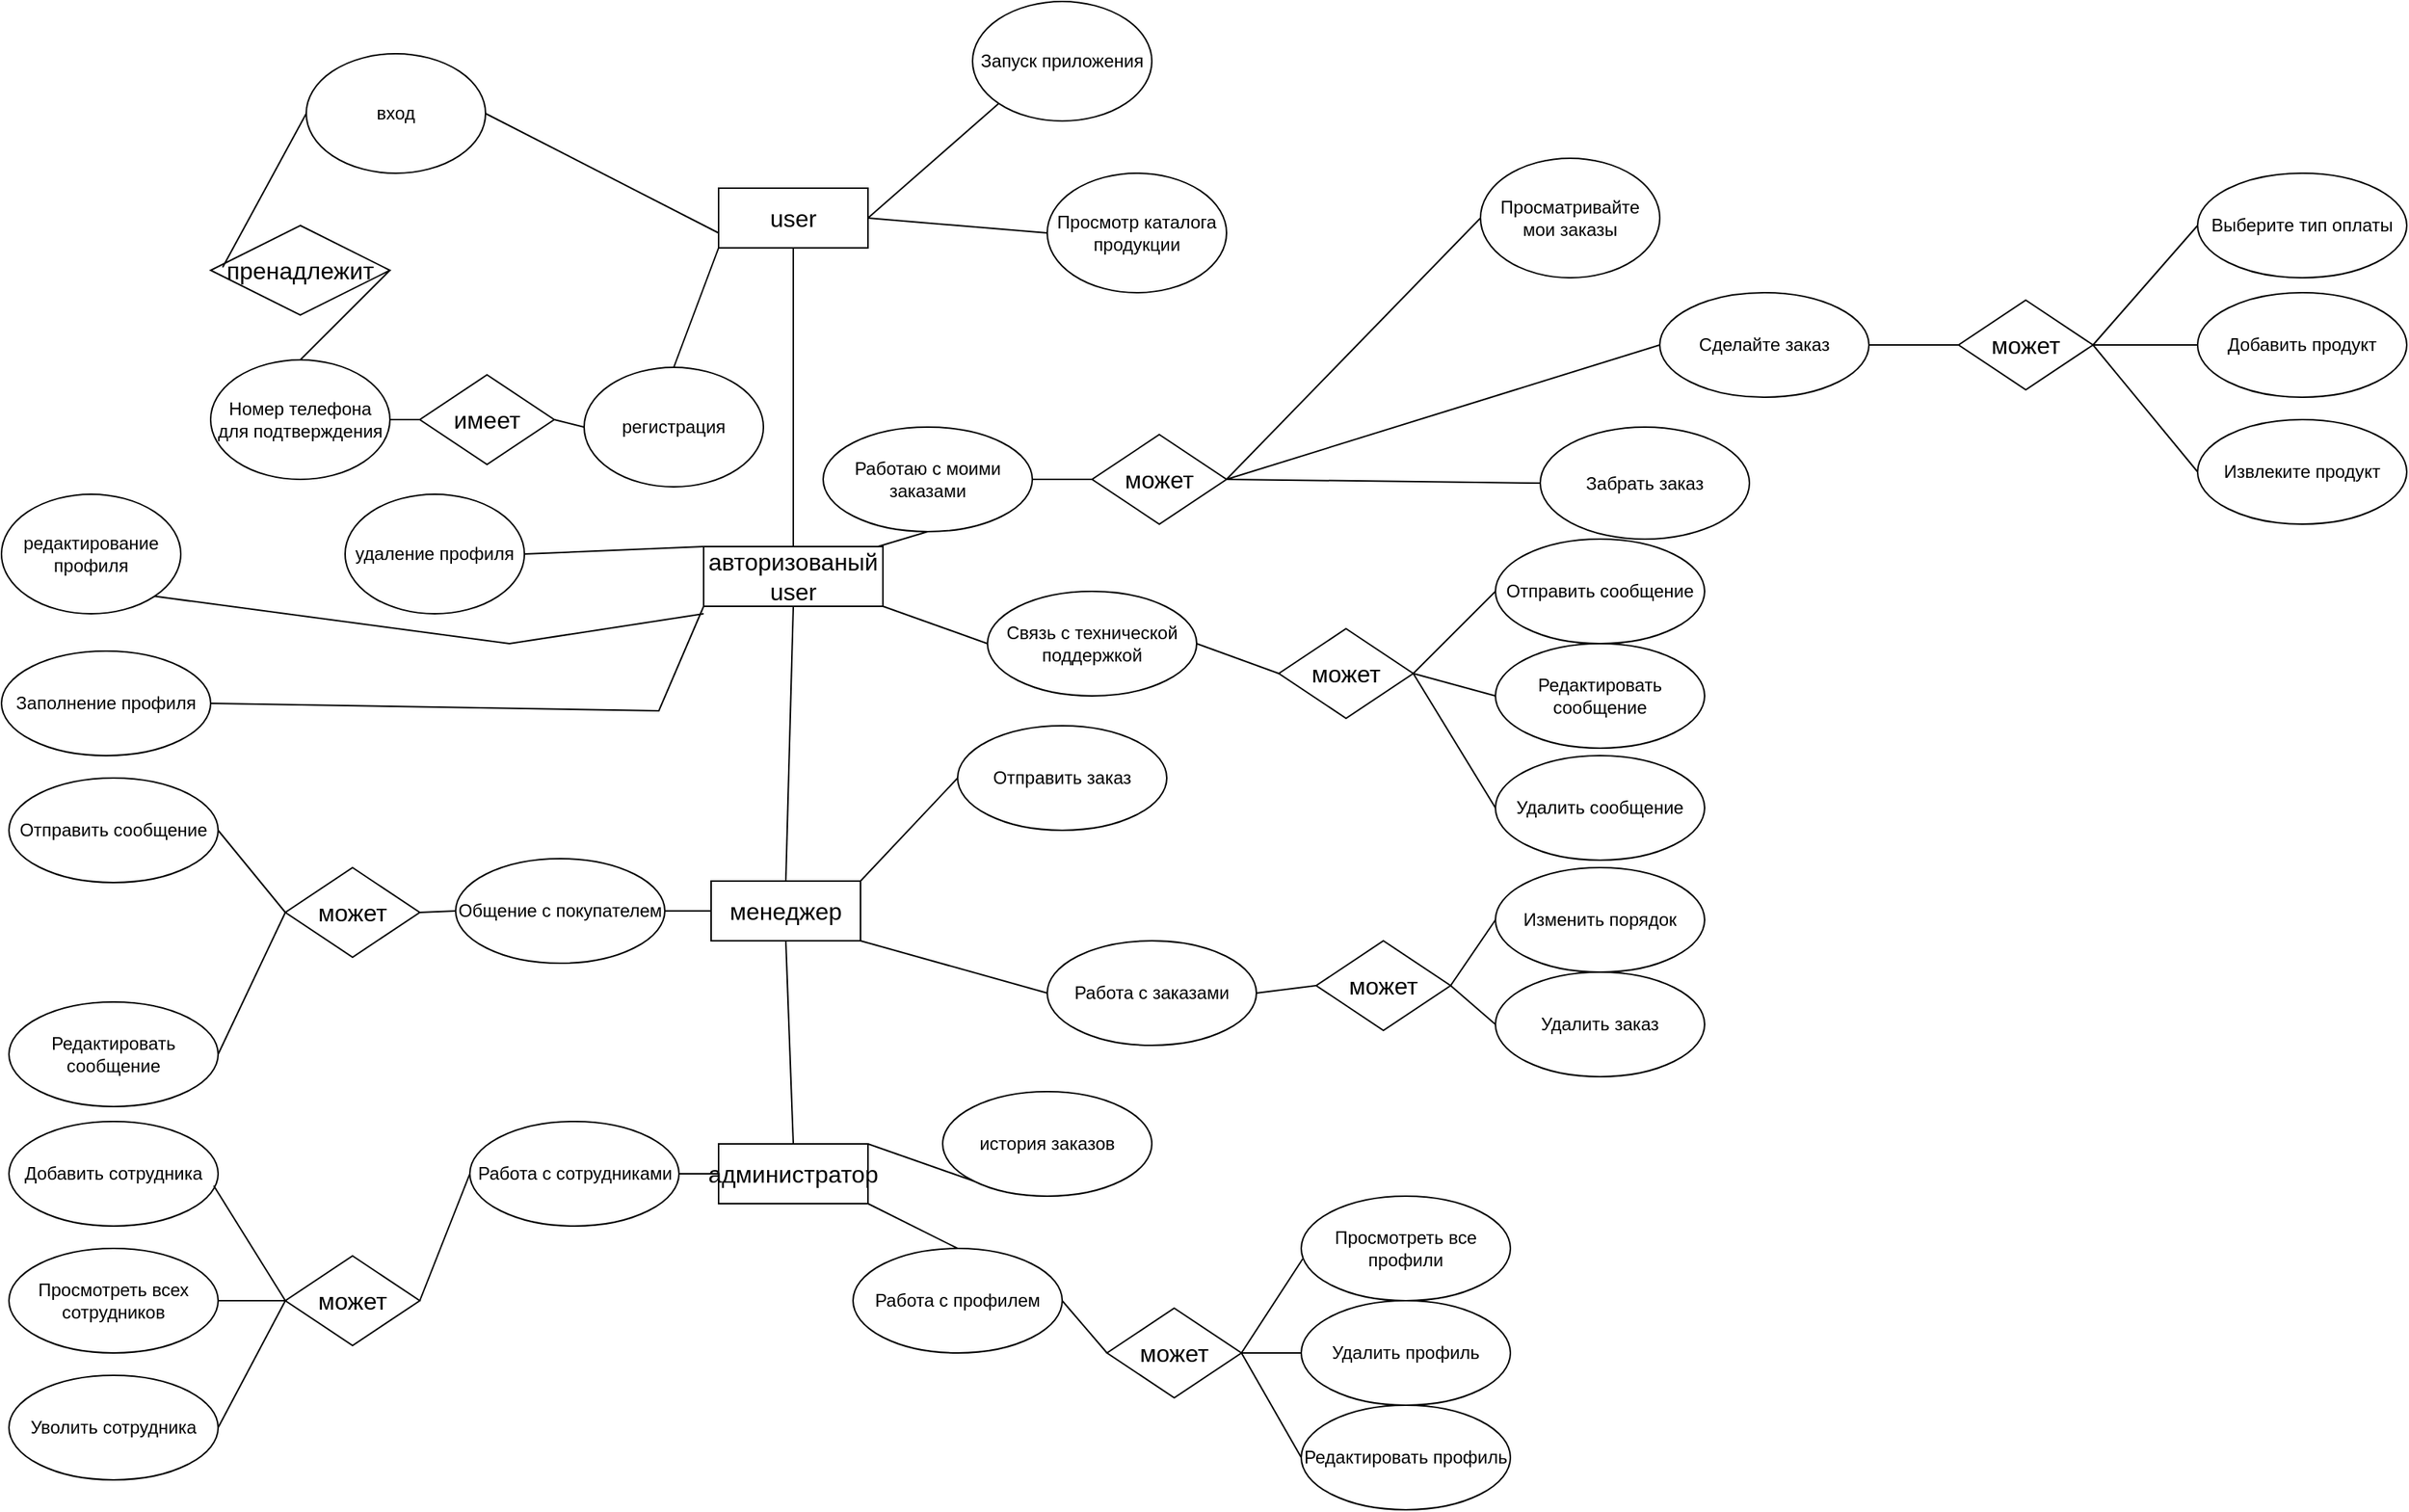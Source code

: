 <mxfile version="22.1.11" type="github">
  <diagram id="R2lEEEUBdFMjLlhIrx00" name="Page-1">
    <mxGraphModel dx="1112" dy="531" grid="1" gridSize="10" guides="1" tooltips="1" connect="1" arrows="1" fold="1" page="1" pageScale="1" pageWidth="850" pageHeight="1100" math="0" shadow="0" extFonts="Permanent Marker^https://fonts.googleapis.com/css?family=Permanent+Marker">
      <root>
        <mxCell id="0" />
        <mxCell id="1" parent="0" />
        <mxCell id="RSQ5P2lmplUpSJP9pWTw-2" value="вход" style="ellipse;whiteSpace=wrap;html=1;labelBackgroundColor=none;" vertex="1" parent="1">
          <mxGeometry x="554" y="285" width="120" height="80" as="geometry" />
        </mxCell>
        <mxCell id="RSQ5P2lmplUpSJP9pWTw-3" value="регистрация" style="ellipse;whiteSpace=wrap;html=1;labelBackgroundColor=none;" vertex="1" parent="1">
          <mxGeometry x="740" y="495" width="120" height="80" as="geometry" />
        </mxCell>
        <mxCell id="RSQ5P2lmplUpSJP9pWTw-4" value="Просматривайте мои заказы" style="ellipse;whiteSpace=wrap;html=1;labelBackgroundColor=none;" vertex="1" parent="1">
          <mxGeometry x="1340" y="355" width="120" height="80" as="geometry" />
        </mxCell>
        <mxCell id="RSQ5P2lmplUpSJP9pWTw-5" value="Запуск приложения" style="ellipse;whiteSpace=wrap;html=1;labelBackgroundColor=none;" vertex="1" parent="1">
          <mxGeometry x="1000" y="250" width="120" height="80" as="geometry" />
        </mxCell>
        <mxCell id="RSQ5P2lmplUpSJP9pWTw-6" value="удаление профиля" style="ellipse;whiteSpace=wrap;html=1;labelBackgroundColor=none;" vertex="1" parent="1">
          <mxGeometry x="580" y="580" width="120" height="80" as="geometry" />
        </mxCell>
        <mxCell id="RSQ5P2lmplUpSJP9pWTw-7" value="Номер телефона для подтверждения" style="ellipse;whiteSpace=wrap;html=1;labelBackgroundColor=none;" vertex="1" parent="1">
          <mxGeometry x="490" y="490" width="120" height="80" as="geometry" />
        </mxCell>
        <mxCell id="RSQ5P2lmplUpSJP9pWTw-8" value="Просмотр каталога продукции" style="ellipse;whiteSpace=wrap;html=1;labelBackgroundColor=none;" vertex="1" parent="1">
          <mxGeometry x="1050" y="365" width="120" height="80" as="geometry" />
        </mxCell>
        <mxCell id="RSQ5P2lmplUpSJP9pWTw-12" value="Сделайте заказ" style="ellipse;whiteSpace=wrap;html=1;labelBackgroundColor=none;" vertex="1" parent="1">
          <mxGeometry x="1460" y="445" width="140" height="70" as="geometry" />
        </mxCell>
        <mxCell id="RSQ5P2lmplUpSJP9pWTw-13" value="Добавить продукт" style="ellipse;whiteSpace=wrap;html=1;labelBackgroundColor=none;" vertex="1" parent="1">
          <mxGeometry x="1820" y="445" width="140" height="70" as="geometry" />
        </mxCell>
        <mxCell id="RSQ5P2lmplUpSJP9pWTw-14" value="Извлеките продукт" style="ellipse;whiteSpace=wrap;html=1;labelBackgroundColor=none;" vertex="1" parent="1">
          <mxGeometry x="1820" y="530" width="140" height="70" as="geometry" />
        </mxCell>
        <mxCell id="RSQ5P2lmplUpSJP9pWTw-18" value="Заполнение профиля" style="ellipse;whiteSpace=wrap;html=1;labelBackgroundColor=none;" vertex="1" parent="1">
          <mxGeometry x="350" y="685" width="140" height="70" as="geometry" />
        </mxCell>
        <mxCell id="RSQ5P2lmplUpSJP9pWTw-20" value="Выберите тип оплаты" style="ellipse;whiteSpace=wrap;html=1;labelBackgroundColor=none;" vertex="1" parent="1">
          <mxGeometry x="1820" y="365" width="140" height="70" as="geometry" />
        </mxCell>
        <mxCell id="RSQ5P2lmplUpSJP9pWTw-22" value="Работаю с моими заказами" style="ellipse;whiteSpace=wrap;html=1;labelBackgroundColor=none;" vertex="1" parent="1">
          <mxGeometry x="900" y="535" width="140" height="70" as="geometry" />
        </mxCell>
        <mxCell id="RSQ5P2lmplUpSJP9pWTw-24" value="Забрать заказ" style="ellipse;whiteSpace=wrap;html=1;labelBackgroundColor=none;" vertex="1" parent="1">
          <mxGeometry x="1380" y="535" width="140" height="75" as="geometry" />
        </mxCell>
        <mxCell id="RSQ5P2lmplUpSJP9pWTw-26" value="Связь с технической поддержкой" style="ellipse;whiteSpace=wrap;html=1;labelBackgroundColor=none;" vertex="1" parent="1">
          <mxGeometry x="1010" y="645" width="140" height="70" as="geometry" />
        </mxCell>
        <mxCell id="RSQ5P2lmplUpSJP9pWTw-28" value="Отправить заказ" style="ellipse;whiteSpace=wrap;html=1;labelBackgroundColor=none;" vertex="1" parent="1">
          <mxGeometry x="990" y="735" width="140" height="70" as="geometry" />
        </mxCell>
        <mxCell id="RSQ5P2lmplUpSJP9pWTw-29" value="Отправить сообщение" style="ellipse;whiteSpace=wrap;html=1;labelBackgroundColor=none;" vertex="1" parent="1">
          <mxGeometry x="1350" y="610" width="140" height="70" as="geometry" />
        </mxCell>
        <mxCell id="RSQ5P2lmplUpSJP9pWTw-31" value="Удалить сообщение" style="ellipse;whiteSpace=wrap;html=1;labelBackgroundColor=none;" vertex="1" parent="1">
          <mxGeometry x="1350" y="755" width="140" height="70" as="geometry" />
        </mxCell>
        <mxCell id="RSQ5P2lmplUpSJP9pWTw-33" value="Общение с покупателем" style="ellipse;whiteSpace=wrap;html=1;labelBackgroundColor=none;" vertex="1" parent="1">
          <mxGeometry x="654" y="824" width="140" height="70" as="geometry" />
        </mxCell>
        <mxCell id="RSQ5P2lmplUpSJP9pWTw-34" value="Отправить сообщение" style="ellipse;whiteSpace=wrap;html=1;labelBackgroundColor=none;" vertex="1" parent="1">
          <mxGeometry x="355" y="770" width="140" height="70" as="geometry" />
        </mxCell>
        <mxCell id="RSQ5P2lmplUpSJP9pWTw-37" value="история заказов" style="ellipse;whiteSpace=wrap;html=1;labelBackgroundColor=none;" vertex="1" parent="1">
          <mxGeometry x="980" y="980" width="140" height="70" as="geometry" />
        </mxCell>
        <mxCell id="RSQ5P2lmplUpSJP9pWTw-38" value="Работа с сотрудниками" style="ellipse;whiteSpace=wrap;html=1;labelBackgroundColor=none;" vertex="1" parent="1">
          <mxGeometry x="663.5" y="1000" width="140" height="70" as="geometry" />
        </mxCell>
        <mxCell id="RSQ5P2lmplUpSJP9pWTw-39" value="Добавить сотрудника" style="ellipse;whiteSpace=wrap;html=1;labelBackgroundColor=none;" vertex="1" parent="1">
          <mxGeometry x="355" y="1000" width="140" height="70" as="geometry" />
        </mxCell>
        <mxCell id="RSQ5P2lmplUpSJP9pWTw-40" value="Уволить сотрудника" style="ellipse;whiteSpace=wrap;html=1;labelBackgroundColor=none;" vertex="1" parent="1">
          <mxGeometry x="355" y="1170" width="140" height="70" as="geometry" />
        </mxCell>
        <mxCell id="RSQ5P2lmplUpSJP9pWTw-43" value="Просмотреть всех сотрудников" style="ellipse;whiteSpace=wrap;html=1;labelBackgroundColor=none;" vertex="1" parent="1">
          <mxGeometry x="355" y="1085" width="140" height="70" as="geometry" />
        </mxCell>
        <mxCell id="RSQ5P2lmplUpSJP9pWTw-45" value="Удалить заказ" style="ellipse;whiteSpace=wrap;html=1;labelBackgroundColor=none;" vertex="1" parent="1">
          <mxGeometry x="1350" y="900" width="140" height="70" as="geometry" />
        </mxCell>
        <mxCell id="RSQ5P2lmplUpSJP9pWTw-46" value="Работа с заказами" style="ellipse;whiteSpace=wrap;html=1;labelBackgroundColor=none;" vertex="1" parent="1">
          <mxGeometry x="1050" y="879" width="140" height="70" as="geometry" />
        </mxCell>
        <mxCell id="RSQ5P2lmplUpSJP9pWTw-49" value="Изменить порядок" style="ellipse;whiteSpace=wrap;html=1;labelBackgroundColor=none;" vertex="1" parent="1">
          <mxGeometry x="1350" y="830" width="140" height="70" as="geometry" />
        </mxCell>
        <mxCell id="RSQ5P2lmplUpSJP9pWTw-50" value="Редактировать сообщение" style="ellipse;whiteSpace=wrap;html=1;labelBackgroundColor=none;" vertex="1" parent="1">
          <mxGeometry x="355" y="920" width="140" height="70" as="geometry" />
        </mxCell>
        <mxCell id="RSQ5P2lmplUpSJP9pWTw-53" value="Редактировать сообщение" style="ellipse;whiteSpace=wrap;html=1;labelBackgroundColor=none;" vertex="1" parent="1">
          <mxGeometry x="1350" y="680" width="140" height="70" as="geometry" />
        </mxCell>
        <mxCell id="RSQ5P2lmplUpSJP9pWTw-55" value="редактирование профиля" style="ellipse;whiteSpace=wrap;html=1;direction=east;labelBackgroundColor=none;" vertex="1" parent="1">
          <mxGeometry x="350" y="580" width="120" height="80" as="geometry" />
        </mxCell>
        <mxCell id="RSQ5P2lmplUpSJP9pWTw-56" value="" style="endArrow=none;html=1;rounded=0;exitX=1;exitY=0.5;exitDx=0;exitDy=0;labelBackgroundColor=none;fontColor=default;entryX=0;entryY=0;entryDx=0;entryDy=0;" edge="1" parent="1" source="RSQ5P2lmplUpSJP9pWTw-6" target="RSQ5P2lmplUpSJP9pWTw-99">
          <mxGeometry width="50" height="50" relative="1" as="geometry">
            <mxPoint x="1060" y="675" as="sourcePoint" />
            <mxPoint x="800" y="620" as="targetPoint" />
          </mxGeometry>
        </mxCell>
        <mxCell id="RSQ5P2lmplUpSJP9pWTw-57" value="Просмотреть все профили" style="ellipse;whiteSpace=wrap;html=1;labelBackgroundColor=none;" vertex="1" parent="1">
          <mxGeometry x="1220" y="1050" width="140" height="70" as="geometry" />
        </mxCell>
        <mxCell id="RSQ5P2lmplUpSJP9pWTw-58" value="Работа с профилем" style="ellipse;whiteSpace=wrap;html=1;labelBackgroundColor=none;" vertex="1" parent="1">
          <mxGeometry x="920" y="1085" width="140" height="70" as="geometry" />
        </mxCell>
        <mxCell id="RSQ5P2lmplUpSJP9pWTw-59" value="Удалить профиль" style="ellipse;whiteSpace=wrap;html=1;labelBackgroundColor=none;" vertex="1" parent="1">
          <mxGeometry x="1220" y="1120" width="140" height="70" as="geometry" />
        </mxCell>
        <mxCell id="RSQ5P2lmplUpSJP9pWTw-60" value="Редактировать профиль" style="ellipse;whiteSpace=wrap;html=1;labelBackgroundColor=none;" vertex="1" parent="1">
          <mxGeometry x="1220" y="1190" width="140" height="70" as="geometry" />
        </mxCell>
        <mxCell id="RSQ5P2lmplUpSJP9pWTw-65" value="" style="endArrow=none;html=1;rounded=0;exitX=1;exitY=0.5;exitDx=0;exitDy=0;labelBackgroundColor=none;fontColor=default;entryX=0;entryY=0.5;entryDx=0;entryDy=0;" edge="1" parent="1" source="RSQ5P2lmplUpSJP9pWTw-38" target="RSQ5P2lmplUpSJP9pWTw-103">
          <mxGeometry width="50" height="50" relative="1" as="geometry">
            <mxPoint x="1040" y="855" as="sourcePoint" />
            <mxPoint x="810" y="1100" as="targetPoint" />
          </mxGeometry>
        </mxCell>
        <mxCell id="RSQ5P2lmplUpSJP9pWTw-66" value="" style="endArrow=none;html=1;rounded=0;entryX=1;entryY=0.5;entryDx=0;entryDy=0;labelBackgroundColor=none;fontColor=default;exitX=0;exitY=0.5;exitDx=0;exitDy=0;" edge="1" parent="1" source="RSQ5P2lmplUpSJP9pWTw-102" target="RSQ5P2lmplUpSJP9pWTw-33">
          <mxGeometry width="50" height="50" relative="1" as="geometry">
            <mxPoint x="780" y="910" as="sourcePoint" />
            <mxPoint x="1090" y="745" as="targetPoint" />
          </mxGeometry>
        </mxCell>
        <mxCell id="RSQ5P2lmplUpSJP9pWTw-70" value="" style="endArrow=none;html=1;rounded=0;entryX=0;entryY=1;entryDx=0;entryDy=0;labelBackgroundColor=none;fontColor=default;exitX=1;exitY=0.5;exitDx=0;exitDy=0;" edge="1" parent="1" source="RSQ5P2lmplUpSJP9pWTw-81" target="RSQ5P2lmplUpSJP9pWTw-5">
          <mxGeometry width="50" height="50" relative="1" as="geometry">
            <mxPoint x="940" y="360" as="sourcePoint" />
            <mxPoint x="1110" y="465" as="targetPoint" />
          </mxGeometry>
        </mxCell>
        <mxCell id="RSQ5P2lmplUpSJP9pWTw-71" value="" style="endArrow=none;html=1;rounded=0;entryX=0;entryY=0.5;entryDx=0;entryDy=0;labelBackgroundColor=none;fontColor=default;exitX=1;exitY=0.5;exitDx=0;exitDy=0;" edge="1" parent="1" source="RSQ5P2lmplUpSJP9pWTw-81" target="RSQ5P2lmplUpSJP9pWTw-8">
          <mxGeometry width="50" height="50" relative="1" as="geometry">
            <mxPoint x="920" y="420" as="sourcePoint" />
            <mxPoint x="1110" y="465" as="targetPoint" />
          </mxGeometry>
        </mxCell>
        <mxCell id="RSQ5P2lmplUpSJP9pWTw-72" value="" style="endArrow=none;html=1;rounded=0;exitX=0.5;exitY=0;exitDx=0;exitDy=0;labelBackgroundColor=none;fontColor=default;entryX=0;entryY=1;entryDx=0;entryDy=0;" edge="1" parent="1" source="RSQ5P2lmplUpSJP9pWTw-3" target="RSQ5P2lmplUpSJP9pWTw-81">
          <mxGeometry width="50" height="50" relative="1" as="geometry">
            <mxPoint x="770" y="515" as="sourcePoint" />
            <mxPoint x="840" y="440" as="targetPoint" />
          </mxGeometry>
        </mxCell>
        <mxCell id="RSQ5P2lmplUpSJP9pWTw-73" value="" style="endArrow=none;html=1;rounded=0;exitX=1;exitY=0.5;exitDx=0;exitDy=0;labelBackgroundColor=none;fontColor=default;entryX=0;entryY=0.75;entryDx=0;entryDy=0;" edge="1" parent="1" source="RSQ5P2lmplUpSJP9pWTw-2" target="RSQ5P2lmplUpSJP9pWTw-81">
          <mxGeometry width="50" height="50" relative="1" as="geometry">
            <mxPoint x="770" y="515" as="sourcePoint" />
            <mxPoint x="810" y="400" as="targetPoint" />
          </mxGeometry>
        </mxCell>
        <mxCell id="RSQ5P2lmplUpSJP9pWTw-74" value="" style="endArrow=none;html=1;rounded=0;exitX=0;exitY=0.5;exitDx=0;exitDy=0;labelBackgroundColor=none;fontColor=default;entryX=1;entryY=1;entryDx=0;entryDy=0;" edge="1" parent="1" source="RSQ5P2lmplUpSJP9pWTw-46" target="RSQ5P2lmplUpSJP9pWTw-102">
          <mxGeometry width="50" height="50" relative="1" as="geometry">
            <mxPoint x="770" y="915" as="sourcePoint" />
            <mxPoint x="970" y="870" as="targetPoint" />
          </mxGeometry>
        </mxCell>
        <mxCell id="RSQ5P2lmplUpSJP9pWTw-75" value="" style="endArrow=none;html=1;rounded=0;exitX=0;exitY=0.5;exitDx=0;exitDy=0;labelBackgroundColor=none;fontColor=default;entryX=1;entryY=0;entryDx=0;entryDy=0;" edge="1" parent="1" source="RSQ5P2lmplUpSJP9pWTw-28" target="RSQ5P2lmplUpSJP9pWTw-102">
          <mxGeometry width="50" height="50" relative="1" as="geometry">
            <mxPoint x="770" y="915" as="sourcePoint" />
            <mxPoint x="930" y="820" as="targetPoint" />
          </mxGeometry>
        </mxCell>
        <mxCell id="RSQ5P2lmplUpSJP9pWTw-76" value="" style="endArrow=none;html=1;rounded=0;entryX=0;entryY=1;entryDx=0;entryDy=0;labelBackgroundColor=none;fontColor=default;exitX=1;exitY=0;exitDx=0;exitDy=0;" edge="1" parent="1" source="RSQ5P2lmplUpSJP9pWTw-103" target="RSQ5P2lmplUpSJP9pWTw-37">
          <mxGeometry width="50" height="50" relative="1" as="geometry">
            <mxPoint x="970" y="1030" as="sourcePoint" />
            <mxPoint x="820" y="1065" as="targetPoint" />
          </mxGeometry>
        </mxCell>
        <mxCell id="RSQ5P2lmplUpSJP9pWTw-77" value="" style="endArrow=none;html=1;rounded=0;entryX=0.5;entryY=0;entryDx=0;entryDy=0;labelBackgroundColor=none;fontColor=default;exitX=1;exitY=1;exitDx=0;exitDy=0;" edge="1" parent="1" source="RSQ5P2lmplUpSJP9pWTw-103" target="RSQ5P2lmplUpSJP9pWTw-58">
          <mxGeometry width="50" height="50" relative="1" as="geometry">
            <mxPoint x="930" y="1060" as="sourcePoint" />
            <mxPoint x="820" y="1065" as="targetPoint" />
          </mxGeometry>
        </mxCell>
        <mxCell id="RSQ5P2lmplUpSJP9pWTw-78" value="" style="endArrow=none;html=1;rounded=0;entryX=0.5;entryY=1;entryDx=0;entryDy=0;labelBackgroundColor=none;fontColor=default;" edge="1" parent="1" target="RSQ5P2lmplUpSJP9pWTw-22">
          <mxGeometry width="50" height="50" relative="1" as="geometry">
            <mxPoint x="920" y="620" as="sourcePoint" />
            <mxPoint x="820" y="565" as="targetPoint" />
          </mxGeometry>
        </mxCell>
        <mxCell id="RSQ5P2lmplUpSJP9pWTw-79" value="" style="endArrow=none;html=1;rounded=0;entryX=0;entryY=0.5;entryDx=0;entryDy=0;labelBackgroundColor=none;fontColor=default;exitX=1;exitY=1;exitDx=0;exitDy=0;" edge="1" parent="1" source="RSQ5P2lmplUpSJP9pWTw-99" target="RSQ5P2lmplUpSJP9pWTw-26">
          <mxGeometry width="50" height="50" relative="1" as="geometry">
            <mxPoint x="960" y="670" as="sourcePoint" />
            <mxPoint x="820" y="565" as="targetPoint" />
          </mxGeometry>
        </mxCell>
        <mxCell id="RSQ5P2lmplUpSJP9pWTw-80" value="" style="endArrow=none;html=1;rounded=0;entryX=1;entryY=1;entryDx=0;entryDy=0;" edge="1" parent="1" target="RSQ5P2lmplUpSJP9pWTw-55">
          <mxGeometry width="50" height="50" relative="1" as="geometry">
            <mxPoint x="820" y="660" as="sourcePoint" />
            <mxPoint x="970" y="615" as="targetPoint" />
            <Array as="points">
              <mxPoint x="690" y="680" />
            </Array>
          </mxGeometry>
        </mxCell>
        <mxCell id="RSQ5P2lmplUpSJP9pWTw-81" value="user" style="whiteSpace=wrap;html=1;align=center;fontSize=16;" vertex="1" parent="1">
          <mxGeometry x="830" y="375" width="100" height="40" as="geometry" />
        </mxCell>
        <mxCell id="RSQ5P2lmplUpSJP9pWTw-82" value="пренадлежит" style="shape=rhombus;perimeter=rhombusPerimeter;whiteSpace=wrap;html=1;align=center;fontSize=16;" vertex="1" parent="1">
          <mxGeometry x="490" y="400" width="120" height="60" as="geometry" />
        </mxCell>
        <mxCell id="RSQ5P2lmplUpSJP9pWTw-83" value="" style="endArrow=none;html=1;rounded=0;exitX=0;exitY=0.5;exitDx=0;exitDy=0;labelBackgroundColor=none;fontColor=default;entryX=0.067;entryY=0.467;entryDx=0;entryDy=0;entryPerimeter=0;" edge="1" parent="1" source="RSQ5P2lmplUpSJP9pWTw-2" target="RSQ5P2lmplUpSJP9pWTw-82">
          <mxGeometry width="50" height="50" relative="1" as="geometry">
            <mxPoint x="684" y="335" as="sourcePoint" />
            <mxPoint x="840" y="415" as="targetPoint" />
          </mxGeometry>
        </mxCell>
        <mxCell id="RSQ5P2lmplUpSJP9pWTw-84" value="" style="endArrow=none;html=1;rounded=0;exitX=1;exitY=0.5;exitDx=0;exitDy=0;labelBackgroundColor=none;fontColor=default;entryX=0.5;entryY=0;entryDx=0;entryDy=0;" edge="1" parent="1" source="RSQ5P2lmplUpSJP9pWTw-82" target="RSQ5P2lmplUpSJP9pWTw-7">
          <mxGeometry width="50" height="50" relative="1" as="geometry">
            <mxPoint x="694" y="345" as="sourcePoint" />
            <mxPoint x="850" y="425" as="targetPoint" />
          </mxGeometry>
        </mxCell>
        <mxCell id="RSQ5P2lmplUpSJP9pWTw-85" value="имеет" style="shape=rhombus;perimeter=rhombusPerimeter;whiteSpace=wrap;html=1;align=center;fontSize=16;" vertex="1" parent="1">
          <mxGeometry x="630" y="500" width="90" height="60" as="geometry" />
        </mxCell>
        <mxCell id="RSQ5P2lmplUpSJP9pWTw-86" value="" style="endArrow=none;html=1;rounded=0;exitX=1;exitY=0.5;exitDx=0;exitDy=0;labelBackgroundColor=none;fontColor=default;entryX=0;entryY=0.5;entryDx=0;entryDy=0;" edge="1" parent="1" source="RSQ5P2lmplUpSJP9pWTw-7" target="RSQ5P2lmplUpSJP9pWTw-85">
          <mxGeometry width="50" height="50" relative="1" as="geometry">
            <mxPoint x="620" y="440" as="sourcePoint" />
            <mxPoint x="560" y="500" as="targetPoint" />
          </mxGeometry>
        </mxCell>
        <mxCell id="RSQ5P2lmplUpSJP9pWTw-87" value="" style="endArrow=none;html=1;rounded=0;exitX=0;exitY=0.5;exitDx=0;exitDy=0;labelBackgroundColor=none;fontColor=default;entryX=1;entryY=0.5;entryDx=0;entryDy=0;" edge="1" parent="1" source="RSQ5P2lmplUpSJP9pWTw-3" target="RSQ5P2lmplUpSJP9pWTw-85">
          <mxGeometry width="50" height="50" relative="1" as="geometry">
            <mxPoint x="630" y="450" as="sourcePoint" />
            <mxPoint x="570" y="510" as="targetPoint" />
          </mxGeometry>
        </mxCell>
        <mxCell id="RSQ5P2lmplUpSJP9pWTw-88" value="может" style="shape=rhombus;perimeter=rhombusPerimeter;whiteSpace=wrap;html=1;align=center;fontSize=16;" vertex="1" parent="1">
          <mxGeometry x="540" y="830" width="90" height="60" as="geometry" />
        </mxCell>
        <mxCell id="RSQ5P2lmplUpSJP9pWTw-89" value="" style="endArrow=none;html=1;rounded=0;entryX=1;entryY=0.5;entryDx=0;entryDy=0;exitX=0;exitY=1;exitDx=0;exitDy=0;" edge="1" parent="1" source="RSQ5P2lmplUpSJP9pWTw-99" target="RSQ5P2lmplUpSJP9pWTw-18">
          <mxGeometry width="50" height="50" relative="1" as="geometry">
            <mxPoint x="820" y="700" as="sourcePoint" />
            <mxPoint x="462" y="658" as="targetPoint" />
            <Array as="points">
              <mxPoint x="790" y="725" />
            </Array>
          </mxGeometry>
        </mxCell>
        <mxCell id="RSQ5P2lmplUpSJP9pWTw-91" value="" style="endArrow=none;html=1;rounded=0;exitX=0;exitY=0.5;exitDx=0;exitDy=0;entryX=1;entryY=0.5;entryDx=0;entryDy=0;labelBackgroundColor=none;fontColor=default;" edge="1" parent="1" source="RSQ5P2lmplUpSJP9pWTw-88" target="RSQ5P2lmplUpSJP9pWTw-50">
          <mxGeometry width="50" height="50" relative="1" as="geometry">
            <mxPoint x="1000" y="780" as="sourcePoint" />
            <mxPoint x="885" y="869" as="targetPoint" />
          </mxGeometry>
        </mxCell>
        <mxCell id="RSQ5P2lmplUpSJP9pWTw-92" value="" style="endArrow=none;html=1;rounded=0;exitX=0;exitY=0.5;exitDx=0;exitDy=0;entryX=1;entryY=0.5;entryDx=0;entryDy=0;labelBackgroundColor=none;fontColor=default;" edge="1" parent="1" source="RSQ5P2lmplUpSJP9pWTw-88" target="RSQ5P2lmplUpSJP9pWTw-34">
          <mxGeometry width="50" height="50" relative="1" as="geometry">
            <mxPoint x="550" y="870" as="sourcePoint" />
            <mxPoint x="505" y="965" as="targetPoint" />
          </mxGeometry>
        </mxCell>
        <mxCell id="RSQ5P2lmplUpSJP9pWTw-93" value="" style="endArrow=none;html=1;rounded=0;exitX=0;exitY=0.5;exitDx=0;exitDy=0;entryX=1;entryY=0.5;entryDx=0;entryDy=0;labelBackgroundColor=none;fontColor=default;" edge="1" parent="1" source="RSQ5P2lmplUpSJP9pWTw-33" target="RSQ5P2lmplUpSJP9pWTw-88">
          <mxGeometry width="50" height="50" relative="1" as="geometry">
            <mxPoint x="560" y="880" as="sourcePoint" />
            <mxPoint x="515" y="975" as="targetPoint" />
          </mxGeometry>
        </mxCell>
        <mxCell id="RSQ5P2lmplUpSJP9pWTw-94" value="может" style="shape=rhombus;perimeter=rhombusPerimeter;whiteSpace=wrap;html=1;align=center;fontSize=16;" vertex="1" parent="1">
          <mxGeometry x="540" y="1090" width="90" height="60" as="geometry" />
        </mxCell>
        <mxCell id="RSQ5P2lmplUpSJP9pWTw-95" value="" style="endArrow=none;html=1;rounded=0;exitX=0;exitY=0.5;exitDx=0;exitDy=0;entryX=1;entryY=0.5;entryDx=0;entryDy=0;labelBackgroundColor=none;fontColor=default;" edge="1" parent="1" source="RSQ5P2lmplUpSJP9pWTw-94" target="RSQ5P2lmplUpSJP9pWTw-40">
          <mxGeometry width="50" height="50" relative="1" as="geometry">
            <mxPoint x="550" y="870" as="sourcePoint" />
            <mxPoint x="505" y="965" as="targetPoint" />
          </mxGeometry>
        </mxCell>
        <mxCell id="RSQ5P2lmplUpSJP9pWTw-96" value="" style="endArrow=none;html=1;rounded=0;exitX=0;exitY=0.5;exitDx=0;exitDy=0;entryX=0.979;entryY=0.614;entryDx=0;entryDy=0;labelBackgroundColor=none;fontColor=default;entryPerimeter=0;" edge="1" parent="1" source="RSQ5P2lmplUpSJP9pWTw-94" target="RSQ5P2lmplUpSJP9pWTw-39">
          <mxGeometry width="50" height="50" relative="1" as="geometry">
            <mxPoint x="550" y="1130" as="sourcePoint" />
            <mxPoint x="505" y="1215" as="targetPoint" />
          </mxGeometry>
        </mxCell>
        <mxCell id="RSQ5P2lmplUpSJP9pWTw-97" value="" style="endArrow=none;html=1;rounded=0;exitX=0;exitY=0.5;exitDx=0;exitDy=0;entryX=1;entryY=0.5;entryDx=0;entryDy=0;labelBackgroundColor=none;fontColor=default;" edge="1" parent="1" source="RSQ5P2lmplUpSJP9pWTw-94" target="RSQ5P2lmplUpSJP9pWTw-43">
          <mxGeometry width="50" height="50" relative="1" as="geometry">
            <mxPoint x="560" y="1140" as="sourcePoint" />
            <mxPoint x="515" y="1225" as="targetPoint" />
          </mxGeometry>
        </mxCell>
        <mxCell id="RSQ5P2lmplUpSJP9pWTw-98" value="" style="endArrow=none;html=1;rounded=0;exitX=1;exitY=0.5;exitDx=0;exitDy=0;entryX=0;entryY=0.5;entryDx=0;entryDy=0;labelBackgroundColor=none;fontColor=default;" edge="1" parent="1" source="RSQ5P2lmplUpSJP9pWTw-94" target="RSQ5P2lmplUpSJP9pWTw-38">
          <mxGeometry width="50" height="50" relative="1" as="geometry">
            <mxPoint x="570" y="1150" as="sourcePoint" />
            <mxPoint x="525" y="1235" as="targetPoint" />
          </mxGeometry>
        </mxCell>
        <mxCell id="RSQ5P2lmplUpSJP9pWTw-99" value="авторизованый user" style="whiteSpace=wrap;html=1;align=center;fontSize=16;" vertex="1" parent="1">
          <mxGeometry x="820" y="615" width="120" height="40" as="geometry" />
        </mxCell>
        <mxCell id="RSQ5P2lmplUpSJP9pWTw-100" value="" style="endArrow=none;html=1;rounded=0;exitX=0.5;exitY=1;exitDx=0;exitDy=0;labelBackgroundColor=none;fontColor=default;entryX=0.5;entryY=0;entryDx=0;entryDy=0;" edge="1" parent="1" source="RSQ5P2lmplUpSJP9pWTw-81" target="RSQ5P2lmplUpSJP9pWTw-99">
          <mxGeometry width="50" height="50" relative="1" as="geometry">
            <mxPoint x="710" y="630" as="sourcePoint" />
            <mxPoint x="830" y="625" as="targetPoint" />
          </mxGeometry>
        </mxCell>
        <mxCell id="RSQ5P2lmplUpSJP9pWTw-101" value="" style="endArrow=none;html=1;rounded=0;exitX=0.5;exitY=0;exitDx=0;exitDy=0;labelBackgroundColor=none;fontColor=default;entryX=0.5;entryY=1;entryDx=0;entryDy=0;" edge="1" parent="1" source="RSQ5P2lmplUpSJP9pWTw-102" target="RSQ5P2lmplUpSJP9pWTw-99">
          <mxGeometry width="50" height="50" relative="1" as="geometry">
            <mxPoint x="720" y="640" as="sourcePoint" />
            <mxPoint x="840" y="635" as="targetPoint" />
          </mxGeometry>
        </mxCell>
        <mxCell id="RSQ5P2lmplUpSJP9pWTw-102" value="менеджер" style="whiteSpace=wrap;html=1;align=center;fontSize=16;" vertex="1" parent="1">
          <mxGeometry x="825" y="839" width="100" height="40" as="geometry" />
        </mxCell>
        <mxCell id="RSQ5P2lmplUpSJP9pWTw-103" value="администратор" style="whiteSpace=wrap;html=1;align=center;fontSize=16;" vertex="1" parent="1">
          <mxGeometry x="830" y="1015" width="100" height="40" as="geometry" />
        </mxCell>
        <mxCell id="RSQ5P2lmplUpSJP9pWTw-104" value="" style="endArrow=none;html=1;rounded=0;entryX=0.5;entryY=0;entryDx=0;entryDy=0;labelBackgroundColor=none;fontColor=default;exitX=0.5;exitY=1;exitDx=0;exitDy=0;" edge="1" parent="1" source="RSQ5P2lmplUpSJP9pWTw-102" target="RSQ5P2lmplUpSJP9pWTw-103">
          <mxGeometry width="50" height="50" relative="1" as="geometry">
            <mxPoint x="940" y="1025" as="sourcePoint" />
            <mxPoint x="1011" y="1000" as="targetPoint" />
          </mxGeometry>
        </mxCell>
        <mxCell id="RSQ5P2lmplUpSJP9pWTw-107" value="может" style="shape=rhombus;perimeter=rhombusPerimeter;whiteSpace=wrap;html=1;align=center;fontSize=16;" vertex="1" parent="1">
          <mxGeometry x="1080" y="540" width="90" height="60" as="geometry" />
        </mxCell>
        <mxCell id="RSQ5P2lmplUpSJP9pWTw-108" value="" style="endArrow=none;html=1;rounded=0;entryX=0;entryY=0.5;entryDx=0;entryDy=0;labelBackgroundColor=none;fontColor=default;exitX=1;exitY=0.5;exitDx=0;exitDy=0;" edge="1" parent="1" source="RSQ5P2lmplUpSJP9pWTw-107" target="RSQ5P2lmplUpSJP9pWTw-4">
          <mxGeometry width="50" height="50" relative="1" as="geometry">
            <mxPoint x="940" y="405" as="sourcePoint" />
            <mxPoint x="1060" y="415" as="targetPoint" />
          </mxGeometry>
        </mxCell>
        <mxCell id="RSQ5P2lmplUpSJP9pWTw-109" value="" style="endArrow=none;html=1;rounded=0;entryX=0;entryY=0.5;entryDx=0;entryDy=0;labelBackgroundColor=none;fontColor=default;exitX=1;exitY=0.5;exitDx=0;exitDy=0;fontStyle=1" edge="1" parent="1" source="RSQ5P2lmplUpSJP9pWTw-107" target="RSQ5P2lmplUpSJP9pWTw-12">
          <mxGeometry width="50" height="50" relative="1" as="geometry">
            <mxPoint x="950" y="415" as="sourcePoint" />
            <mxPoint x="1070" y="425" as="targetPoint" />
          </mxGeometry>
        </mxCell>
        <mxCell id="RSQ5P2lmplUpSJP9pWTw-110" value="" style="endArrow=none;html=1;rounded=0;entryX=0;entryY=0.5;entryDx=0;entryDy=0;labelBackgroundColor=none;fontColor=default;exitX=1;exitY=0.5;exitDx=0;exitDy=0;" edge="1" parent="1" source="RSQ5P2lmplUpSJP9pWTw-107" target="RSQ5P2lmplUpSJP9pWTw-24">
          <mxGeometry width="50" height="50" relative="1" as="geometry">
            <mxPoint x="960" y="425" as="sourcePoint" />
            <mxPoint x="1080" y="435" as="targetPoint" />
          </mxGeometry>
        </mxCell>
        <mxCell id="RSQ5P2lmplUpSJP9pWTw-111" value="" style="endArrow=none;html=1;rounded=0;entryX=0;entryY=0.5;entryDx=0;entryDy=0;labelBackgroundColor=none;fontColor=default;exitX=1;exitY=0.5;exitDx=0;exitDy=0;" edge="1" parent="1" source="RSQ5P2lmplUpSJP9pWTw-22" target="RSQ5P2lmplUpSJP9pWTw-107">
          <mxGeometry width="50" height="50" relative="1" as="geometry">
            <mxPoint x="970" y="435" as="sourcePoint" />
            <mxPoint x="1090" y="445" as="targetPoint" />
          </mxGeometry>
        </mxCell>
        <mxCell id="RSQ5P2lmplUpSJP9pWTw-112" value="может" style="shape=rhombus;perimeter=rhombusPerimeter;whiteSpace=wrap;html=1;align=center;fontSize=16;" vertex="1" parent="1">
          <mxGeometry x="1660" y="450" width="90" height="60" as="geometry" />
        </mxCell>
        <mxCell id="RSQ5P2lmplUpSJP9pWTw-113" value="" style="endArrow=none;html=1;rounded=0;entryX=0;entryY=0.5;entryDx=0;entryDy=0;labelBackgroundColor=none;fontColor=default;exitX=1;exitY=0.5;exitDx=0;exitDy=0;fontStyle=1" edge="1" parent="1" source="RSQ5P2lmplUpSJP9pWTw-112" target="RSQ5P2lmplUpSJP9pWTw-20">
          <mxGeometry width="50" height="50" relative="1" as="geometry">
            <mxPoint x="1180" y="580" as="sourcePoint" />
            <mxPoint x="1470" y="490" as="targetPoint" />
          </mxGeometry>
        </mxCell>
        <mxCell id="RSQ5P2lmplUpSJP9pWTw-114" value="" style="endArrow=none;html=1;rounded=0;entryX=0;entryY=0.5;entryDx=0;entryDy=0;labelBackgroundColor=none;fontColor=default;exitX=1;exitY=0.5;exitDx=0;exitDy=0;fontStyle=1" edge="1" parent="1" source="RSQ5P2lmplUpSJP9pWTw-112" target="RSQ5P2lmplUpSJP9pWTw-13">
          <mxGeometry width="50" height="50" relative="1" as="geometry">
            <mxPoint x="1760" y="490" as="sourcePoint" />
            <mxPoint x="1830" y="410" as="targetPoint" />
          </mxGeometry>
        </mxCell>
        <mxCell id="RSQ5P2lmplUpSJP9pWTw-115" value="" style="endArrow=none;html=1;rounded=0;entryX=0;entryY=0.5;entryDx=0;entryDy=0;labelBackgroundColor=none;fontColor=default;fontStyle=1" edge="1" parent="1" target="RSQ5P2lmplUpSJP9pWTw-14">
          <mxGeometry width="50" height="50" relative="1" as="geometry">
            <mxPoint x="1750" y="480" as="sourcePoint" />
            <mxPoint x="1840" y="420" as="targetPoint" />
          </mxGeometry>
        </mxCell>
        <mxCell id="RSQ5P2lmplUpSJP9pWTw-116" value="" style="endArrow=none;html=1;rounded=0;entryX=0;entryY=0.5;entryDx=0;entryDy=0;labelBackgroundColor=none;fontColor=default;exitX=1;exitY=0.5;exitDx=0;exitDy=0;fontStyle=1" edge="1" parent="1" source="RSQ5P2lmplUpSJP9pWTw-12" target="RSQ5P2lmplUpSJP9pWTw-112">
          <mxGeometry width="50" height="50" relative="1" as="geometry">
            <mxPoint x="1780" y="510" as="sourcePoint" />
            <mxPoint x="1850" y="430" as="targetPoint" />
          </mxGeometry>
        </mxCell>
        <mxCell id="RSQ5P2lmplUpSJP9pWTw-117" value="может" style="shape=rhombus;perimeter=rhombusPerimeter;whiteSpace=wrap;html=1;align=center;fontSize=16;" vertex="1" parent="1">
          <mxGeometry x="1205" y="670" width="90" height="60" as="geometry" />
        </mxCell>
        <mxCell id="RSQ5P2lmplUpSJP9pWTw-119" value="" style="endArrow=none;html=1;rounded=0;exitX=0;exitY=0.5;exitDx=0;exitDy=0;labelBackgroundColor=none;fontColor=default;entryX=1;entryY=0.5;entryDx=0;entryDy=0;" edge="1" parent="1" source="RSQ5P2lmplUpSJP9pWTw-117" target="RSQ5P2lmplUpSJP9pWTw-26">
          <mxGeometry width="50" height="50" relative="1" as="geometry">
            <mxPoint x="1080" y="920" as="sourcePoint" />
            <mxPoint x="945" y="899" as="targetPoint" />
          </mxGeometry>
        </mxCell>
        <mxCell id="RSQ5P2lmplUpSJP9pWTw-120" value="" style="endArrow=none;html=1;rounded=0;exitX=1;exitY=0.5;exitDx=0;exitDy=0;labelBackgroundColor=none;fontColor=default;entryX=0;entryY=0.5;entryDx=0;entryDy=0;" edge="1" parent="1" source="RSQ5P2lmplUpSJP9pWTw-117" target="RSQ5P2lmplUpSJP9pWTw-31">
          <mxGeometry width="50" height="50" relative="1" as="geometry">
            <mxPoint x="1215" y="710" as="sourcePoint" />
            <mxPoint x="1160" y="690" as="targetPoint" />
          </mxGeometry>
        </mxCell>
        <mxCell id="RSQ5P2lmplUpSJP9pWTw-121" value="" style="endArrow=none;html=1;rounded=0;exitX=0;exitY=0.5;exitDx=0;exitDy=0;labelBackgroundColor=none;fontColor=default;entryX=1;entryY=0.5;entryDx=0;entryDy=0;" edge="1" parent="1" source="RSQ5P2lmplUpSJP9pWTw-29" target="RSQ5P2lmplUpSJP9pWTw-117">
          <mxGeometry width="50" height="50" relative="1" as="geometry">
            <mxPoint x="1225" y="720" as="sourcePoint" />
            <mxPoint x="1170" y="700" as="targetPoint" />
          </mxGeometry>
        </mxCell>
        <mxCell id="RSQ5P2lmplUpSJP9pWTw-122" value="" style="endArrow=none;html=1;rounded=0;exitX=0;exitY=0.5;exitDx=0;exitDy=0;labelBackgroundColor=none;fontColor=default;entryX=1;entryY=0.5;entryDx=0;entryDy=0;" edge="1" parent="1" source="RSQ5P2lmplUpSJP9pWTw-53" target="RSQ5P2lmplUpSJP9pWTw-117">
          <mxGeometry width="50" height="50" relative="1" as="geometry">
            <mxPoint x="1235" y="730" as="sourcePoint" />
            <mxPoint x="1180" y="710" as="targetPoint" />
          </mxGeometry>
        </mxCell>
        <mxCell id="RSQ5P2lmplUpSJP9pWTw-123" value="может" style="shape=rhombus;perimeter=rhombusPerimeter;whiteSpace=wrap;html=1;align=center;fontSize=16;" vertex="1" parent="1">
          <mxGeometry x="1230" y="879" width="90" height="60" as="geometry" />
        </mxCell>
        <mxCell id="RSQ5P2lmplUpSJP9pWTw-125" value="" style="endArrow=none;html=1;rounded=0;exitX=1;exitY=0.5;exitDx=0;exitDy=0;labelBackgroundColor=none;fontColor=default;entryX=0;entryY=0.5;entryDx=0;entryDy=0;" edge="1" parent="1" source="RSQ5P2lmplUpSJP9pWTw-46" target="RSQ5P2lmplUpSJP9pWTw-123">
          <mxGeometry width="50" height="50" relative="1" as="geometry">
            <mxPoint x="1305" y="710" as="sourcePoint" />
            <mxPoint x="1360" y="800" as="targetPoint" />
          </mxGeometry>
        </mxCell>
        <mxCell id="RSQ5P2lmplUpSJP9pWTw-126" value="" style="endArrow=none;html=1;rounded=0;exitX=1;exitY=0.5;exitDx=0;exitDy=0;labelBackgroundColor=none;fontColor=default;entryX=0;entryY=0.5;entryDx=0;entryDy=0;" edge="1" parent="1" source="RSQ5P2lmplUpSJP9pWTw-123" target="RSQ5P2lmplUpSJP9pWTw-49">
          <mxGeometry width="50" height="50" relative="1" as="geometry">
            <mxPoint x="1200" y="924" as="sourcePoint" />
            <mxPoint x="1240" y="919" as="targetPoint" />
          </mxGeometry>
        </mxCell>
        <mxCell id="RSQ5P2lmplUpSJP9pWTw-127" value="" style="endArrow=none;html=1;rounded=0;exitX=1;exitY=0.5;exitDx=0;exitDy=0;labelBackgroundColor=none;fontColor=default;entryX=0;entryY=0.5;entryDx=0;entryDy=0;" edge="1" parent="1" source="RSQ5P2lmplUpSJP9pWTw-123" target="RSQ5P2lmplUpSJP9pWTw-45">
          <mxGeometry width="50" height="50" relative="1" as="geometry">
            <mxPoint x="1210" y="934" as="sourcePoint" />
            <mxPoint x="1250" y="929" as="targetPoint" />
          </mxGeometry>
        </mxCell>
        <mxCell id="RSQ5P2lmplUpSJP9pWTw-128" value="может" style="shape=rhombus;perimeter=rhombusPerimeter;whiteSpace=wrap;html=1;align=center;fontSize=16;" vertex="1" parent="1">
          <mxGeometry x="1090" y="1125" width="90" height="60" as="geometry" />
        </mxCell>
        <mxCell id="RSQ5P2lmplUpSJP9pWTw-129" value="" style="endArrow=none;html=1;rounded=0;exitX=0;exitY=0.5;exitDx=0;exitDy=0;labelBackgroundColor=none;fontColor=default;entryX=1;entryY=0.5;entryDx=0;entryDy=0;" edge="1" parent="1" source="RSQ5P2lmplUpSJP9pWTw-128" target="RSQ5P2lmplUpSJP9pWTw-58">
          <mxGeometry width="50" height="50" relative="1" as="geometry">
            <mxPoint x="1330" y="919" as="sourcePoint" />
            <mxPoint x="1360" y="945" as="targetPoint" />
          </mxGeometry>
        </mxCell>
        <mxCell id="RSQ5P2lmplUpSJP9pWTw-130" value="" style="endArrow=none;html=1;rounded=0;exitX=0.007;exitY=0.6;exitDx=0;exitDy=0;labelBackgroundColor=none;fontColor=default;entryX=1;entryY=0.5;entryDx=0;entryDy=0;exitPerimeter=0;" edge="1" parent="1" source="RSQ5P2lmplUpSJP9pWTw-57" target="RSQ5P2lmplUpSJP9pWTw-128">
          <mxGeometry width="50" height="50" relative="1" as="geometry">
            <mxPoint x="1100" y="1165" as="sourcePoint" />
            <mxPoint x="1070" y="1130" as="targetPoint" />
          </mxGeometry>
        </mxCell>
        <mxCell id="RSQ5P2lmplUpSJP9pWTw-131" value="" style="endArrow=none;html=1;rounded=0;exitX=0;exitY=0.5;exitDx=0;exitDy=0;labelBackgroundColor=none;fontColor=default;entryX=1;entryY=0.5;entryDx=0;entryDy=0;" edge="1" parent="1" source="RSQ5P2lmplUpSJP9pWTw-60" target="RSQ5P2lmplUpSJP9pWTw-128">
          <mxGeometry width="50" height="50" relative="1" as="geometry">
            <mxPoint x="1231" y="1102" as="sourcePoint" />
            <mxPoint x="1190" y="1165" as="targetPoint" />
          </mxGeometry>
        </mxCell>
        <mxCell id="RSQ5P2lmplUpSJP9pWTw-132" value="" style="endArrow=none;html=1;rounded=0;exitX=0;exitY=0.5;exitDx=0;exitDy=0;labelBackgroundColor=none;fontColor=default;entryX=1;entryY=0.5;entryDx=0;entryDy=0;" edge="1" parent="1" source="RSQ5P2lmplUpSJP9pWTw-59" target="RSQ5P2lmplUpSJP9pWTw-128">
          <mxGeometry width="50" height="50" relative="1" as="geometry">
            <mxPoint x="1230" y="1235" as="sourcePoint" />
            <mxPoint x="1190" y="1165" as="targetPoint" />
          </mxGeometry>
        </mxCell>
      </root>
    </mxGraphModel>
  </diagram>
</mxfile>
